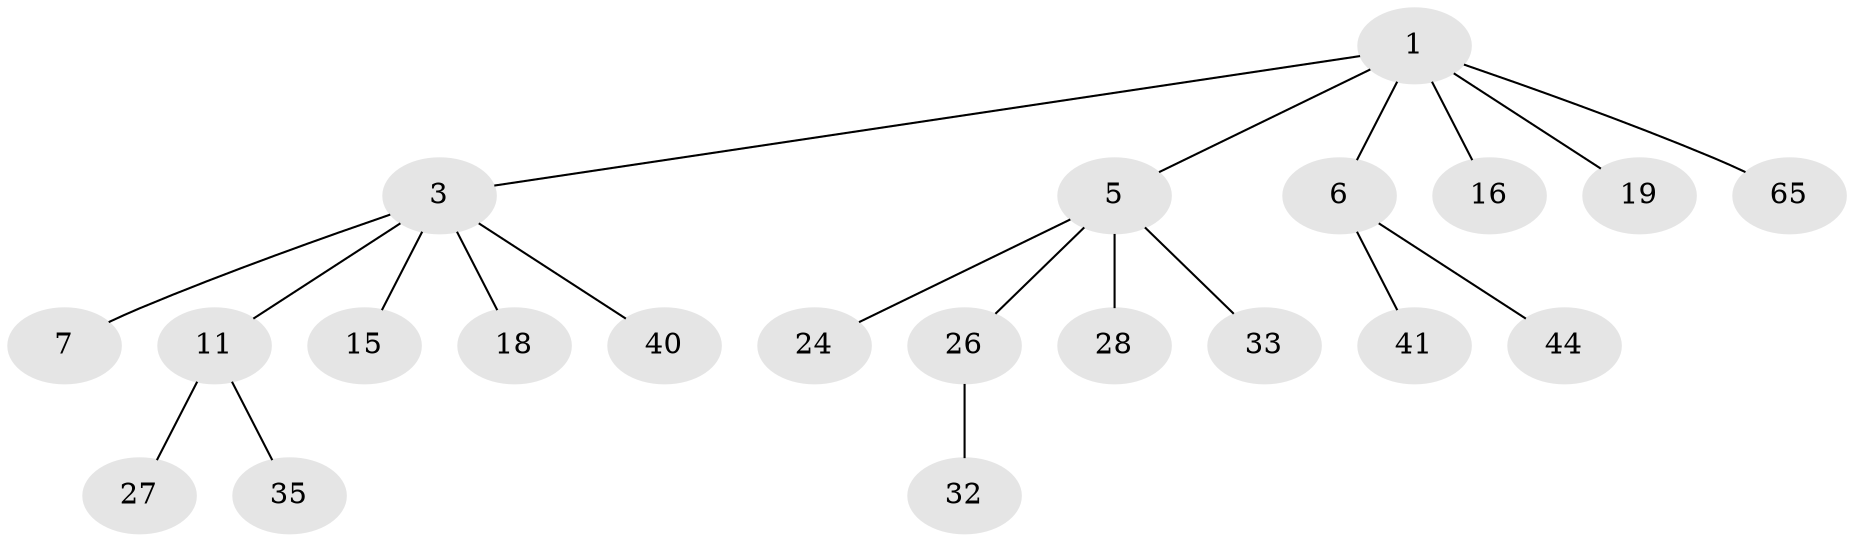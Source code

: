 // original degree distribution, {1: 0.5285714285714286, 7: 0.014285714285714285, 6: 0.014285714285714285, 4: 0.12857142857142856, 3: 0.07142857142857142, 2: 0.22857142857142856, 5: 0.014285714285714285}
// Generated by graph-tools (version 1.1) at 2025/19/03/04/25 18:19:04]
// undirected, 21 vertices, 20 edges
graph export_dot {
graph [start="1"]
  node [color=gray90,style=filled];
  1 [super="+2"];
  3 [super="+4+10+8+58+13"];
  5 [super="+21+45+9"];
  6 [super="+50+14"];
  7 [super="+47"];
  11 [super="+25+12+37"];
  15 [super="+34+62+70"];
  16 [super="+48+23+42"];
  18;
  19 [super="+30"];
  24 [super="+60+31"];
  26 [super="+29"];
  27 [super="+39"];
  28 [super="+49+36"];
  32;
  33;
  35 [super="+43"];
  40 [super="+67"];
  41;
  44 [super="+59"];
  65;
  1 -- 16;
  1 -- 65;
  1 -- 3;
  1 -- 19;
  1 -- 5;
  1 -- 6;
  3 -- 18;
  3 -- 7;
  3 -- 15;
  3 -- 11;
  3 -- 40;
  5 -- 24;
  5 -- 28;
  5 -- 33;
  5 -- 26;
  6 -- 41;
  6 -- 44;
  11 -- 27;
  11 -- 35;
  26 -- 32;
}
